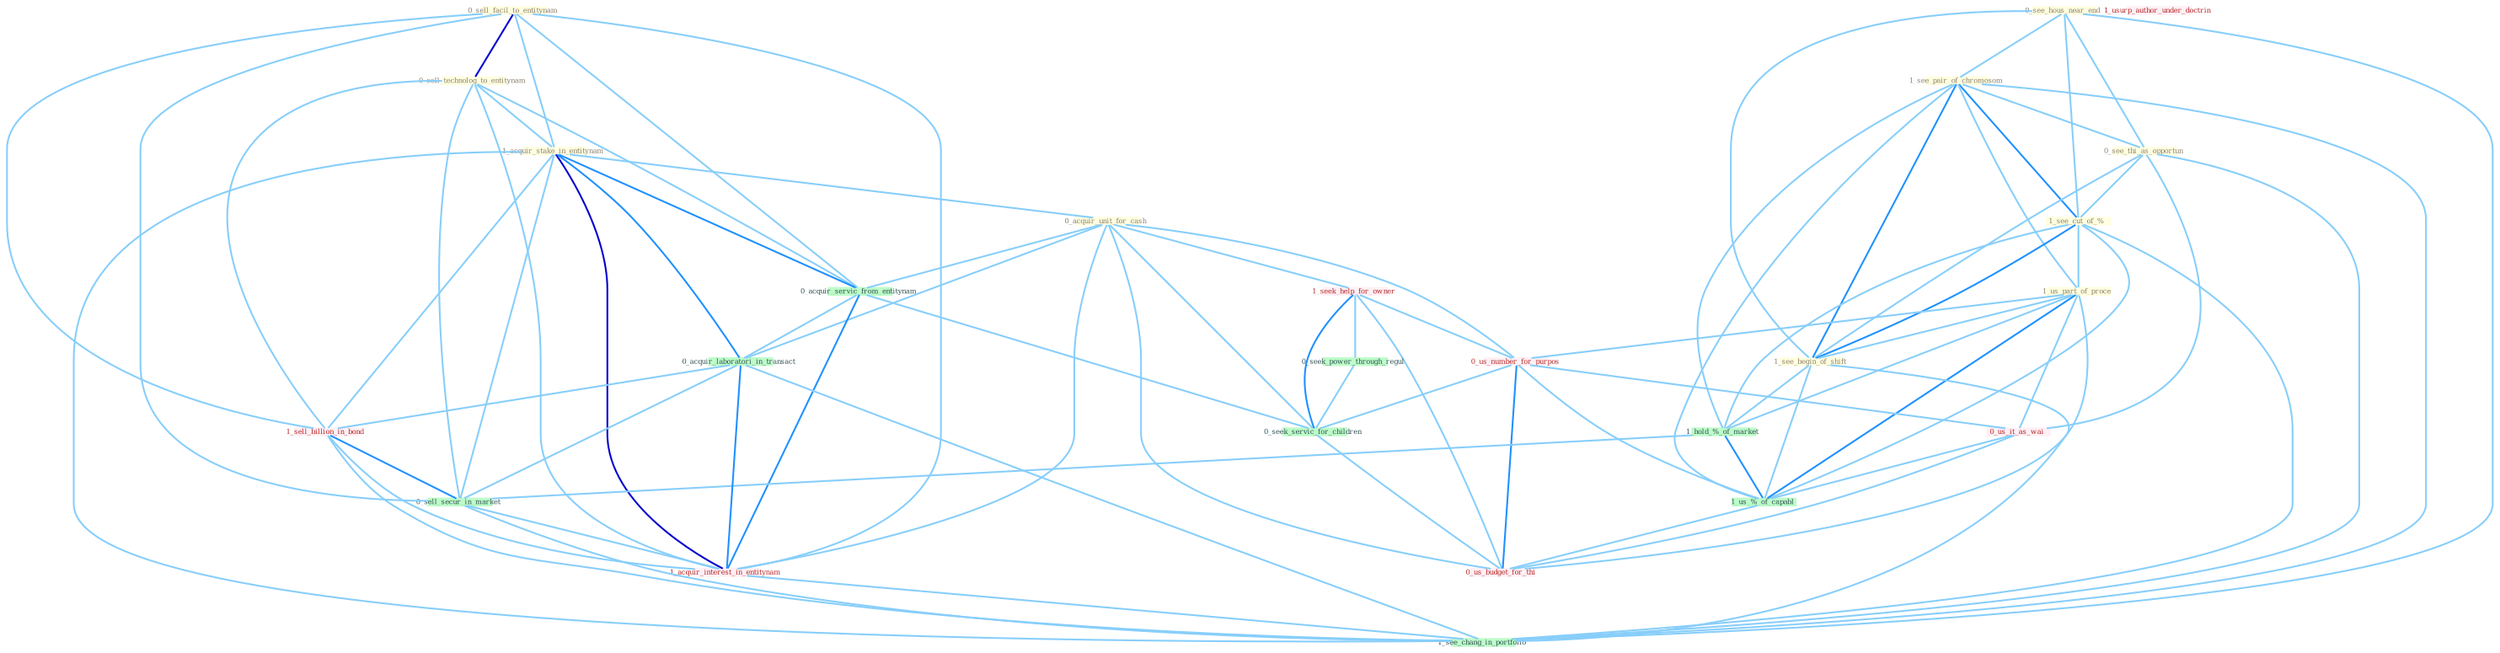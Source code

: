 Graph G{ 
    node
    [shape=polygon,style=filled,width=.5,height=.06,color="#BDFCC9",fixedsize=true,fontsize=4,
    fontcolor="#2f4f4f"];
    {node
    [color="#ffffe0", fontcolor="#8b7d6b"] "0_sell_facil_to_entitynam " "0_see_hous_near_end " "1_see_pair_of_chromosom " "0_see_thi_as_opportun " "1_see_cut_of_% " "0_sell_technolog_to_entitynam " "1_us_part_of_proce " "1_acquir_stake_in_entitynam " "0_acquir_unit_for_cash " "1_see_begin_of_shift "}
{node [color="#fff0f5", fontcolor="#b22222"] "1_seek_help_for_owner " "0_us_number_for_purpos " "1_sell_billion_in_bond " "0_us_it_as_wai " "1_usurp_author_under_doctrin " "1_acquir_interest_in_entitynam " "0_us_budget_for_thi "}
edge [color="#B0E2FF"];

	"0_sell_facil_to_entitynam " -- "0_sell_technolog_to_entitynam " [w="3", color="#0000cd" , len=0.6];
	"0_sell_facil_to_entitynam " -- "1_acquir_stake_in_entitynam " [w="1", color="#87cefa" ];
	"0_sell_facil_to_entitynam " -- "0_acquir_servic_from_entitynam " [w="1", color="#87cefa" ];
	"0_sell_facil_to_entitynam " -- "1_sell_billion_in_bond " [w="1", color="#87cefa" ];
	"0_sell_facil_to_entitynam " -- "0_sell_secur_in_market " [w="1", color="#87cefa" ];
	"0_sell_facil_to_entitynam " -- "1_acquir_interest_in_entitynam " [w="1", color="#87cefa" ];
	"0_see_hous_near_end " -- "1_see_pair_of_chromosom " [w="1", color="#87cefa" ];
	"0_see_hous_near_end " -- "0_see_thi_as_opportun " [w="1", color="#87cefa" ];
	"0_see_hous_near_end " -- "1_see_cut_of_% " [w="1", color="#87cefa" ];
	"0_see_hous_near_end " -- "1_see_begin_of_shift " [w="1", color="#87cefa" ];
	"0_see_hous_near_end " -- "1_see_chang_in_portfolio " [w="1", color="#87cefa" ];
	"1_see_pair_of_chromosom " -- "0_see_thi_as_opportun " [w="1", color="#87cefa" ];
	"1_see_pair_of_chromosom " -- "1_see_cut_of_% " [w="2", color="#1e90ff" , len=0.8];
	"1_see_pair_of_chromosom " -- "1_us_part_of_proce " [w="1", color="#87cefa" ];
	"1_see_pair_of_chromosom " -- "1_see_begin_of_shift " [w="2", color="#1e90ff" , len=0.8];
	"1_see_pair_of_chromosom " -- "1_hold_%_of_market " [w="1", color="#87cefa" ];
	"1_see_pair_of_chromosom " -- "1_us_%_of_capabl " [w="1", color="#87cefa" ];
	"1_see_pair_of_chromosom " -- "1_see_chang_in_portfolio " [w="1", color="#87cefa" ];
	"0_see_thi_as_opportun " -- "1_see_cut_of_% " [w="1", color="#87cefa" ];
	"0_see_thi_as_opportun " -- "1_see_begin_of_shift " [w="1", color="#87cefa" ];
	"0_see_thi_as_opportun " -- "0_us_it_as_wai " [w="1", color="#87cefa" ];
	"0_see_thi_as_opportun " -- "1_see_chang_in_portfolio " [w="1", color="#87cefa" ];
	"1_see_cut_of_% " -- "1_us_part_of_proce " [w="1", color="#87cefa" ];
	"1_see_cut_of_% " -- "1_see_begin_of_shift " [w="2", color="#1e90ff" , len=0.8];
	"1_see_cut_of_% " -- "1_hold_%_of_market " [w="1", color="#87cefa" ];
	"1_see_cut_of_% " -- "1_us_%_of_capabl " [w="1", color="#87cefa" ];
	"1_see_cut_of_% " -- "1_see_chang_in_portfolio " [w="1", color="#87cefa" ];
	"0_sell_technolog_to_entitynam " -- "1_acquir_stake_in_entitynam " [w="1", color="#87cefa" ];
	"0_sell_technolog_to_entitynam " -- "0_acquir_servic_from_entitynam " [w="1", color="#87cefa" ];
	"0_sell_technolog_to_entitynam " -- "1_sell_billion_in_bond " [w="1", color="#87cefa" ];
	"0_sell_technolog_to_entitynam " -- "0_sell_secur_in_market " [w="1", color="#87cefa" ];
	"0_sell_technolog_to_entitynam " -- "1_acquir_interest_in_entitynam " [w="1", color="#87cefa" ];
	"1_us_part_of_proce " -- "1_see_begin_of_shift " [w="1", color="#87cefa" ];
	"1_us_part_of_proce " -- "1_hold_%_of_market " [w="1", color="#87cefa" ];
	"1_us_part_of_proce " -- "0_us_number_for_purpos " [w="1", color="#87cefa" ];
	"1_us_part_of_proce " -- "0_us_it_as_wai " [w="1", color="#87cefa" ];
	"1_us_part_of_proce " -- "1_us_%_of_capabl " [w="2", color="#1e90ff" , len=0.8];
	"1_us_part_of_proce " -- "0_us_budget_for_thi " [w="1", color="#87cefa" ];
	"1_acquir_stake_in_entitynam " -- "0_acquir_unit_for_cash " [w="1", color="#87cefa" ];
	"1_acquir_stake_in_entitynam " -- "0_acquir_servic_from_entitynam " [w="2", color="#1e90ff" , len=0.8];
	"1_acquir_stake_in_entitynam " -- "0_acquir_laboratori_in_transact " [w="2", color="#1e90ff" , len=0.8];
	"1_acquir_stake_in_entitynam " -- "1_sell_billion_in_bond " [w="1", color="#87cefa" ];
	"1_acquir_stake_in_entitynam " -- "0_sell_secur_in_market " [w="1", color="#87cefa" ];
	"1_acquir_stake_in_entitynam " -- "1_acquir_interest_in_entitynam " [w="3", color="#0000cd" , len=0.6];
	"1_acquir_stake_in_entitynam " -- "1_see_chang_in_portfolio " [w="1", color="#87cefa" ];
	"0_acquir_unit_for_cash " -- "1_seek_help_for_owner " [w="1", color="#87cefa" ];
	"0_acquir_unit_for_cash " -- "0_acquir_servic_from_entitynam " [w="1", color="#87cefa" ];
	"0_acquir_unit_for_cash " -- "0_us_number_for_purpos " [w="1", color="#87cefa" ];
	"0_acquir_unit_for_cash " -- "0_acquir_laboratori_in_transact " [w="1", color="#87cefa" ];
	"0_acquir_unit_for_cash " -- "1_acquir_interest_in_entitynam " [w="1", color="#87cefa" ];
	"0_acquir_unit_for_cash " -- "0_seek_servic_for_children " [w="1", color="#87cefa" ];
	"0_acquir_unit_for_cash " -- "0_us_budget_for_thi " [w="1", color="#87cefa" ];
	"1_see_begin_of_shift " -- "1_hold_%_of_market " [w="1", color="#87cefa" ];
	"1_see_begin_of_shift " -- "1_us_%_of_capabl " [w="1", color="#87cefa" ];
	"1_see_begin_of_shift " -- "1_see_chang_in_portfolio " [w="1", color="#87cefa" ];
	"1_seek_help_for_owner " -- "0_seek_power_through_regul " [w="1", color="#87cefa" ];
	"1_seek_help_for_owner " -- "0_us_number_for_purpos " [w="1", color="#87cefa" ];
	"1_seek_help_for_owner " -- "0_seek_servic_for_children " [w="2", color="#1e90ff" , len=0.8];
	"1_seek_help_for_owner " -- "0_us_budget_for_thi " [w="1", color="#87cefa" ];
	"0_acquir_servic_from_entitynam " -- "0_acquir_laboratori_in_transact " [w="1", color="#87cefa" ];
	"0_acquir_servic_from_entitynam " -- "1_acquir_interest_in_entitynam " [w="2", color="#1e90ff" , len=0.8];
	"0_acquir_servic_from_entitynam " -- "0_seek_servic_for_children " [w="1", color="#87cefa" ];
	"1_hold_%_of_market " -- "1_us_%_of_capabl " [w="2", color="#1e90ff" , len=0.8];
	"1_hold_%_of_market " -- "0_sell_secur_in_market " [w="1", color="#87cefa" ];
	"0_seek_power_through_regul " -- "0_seek_servic_for_children " [w="1", color="#87cefa" ];
	"0_us_number_for_purpos " -- "0_us_it_as_wai " [w="1", color="#87cefa" ];
	"0_us_number_for_purpos " -- "1_us_%_of_capabl " [w="1", color="#87cefa" ];
	"0_us_number_for_purpos " -- "0_seek_servic_for_children " [w="1", color="#87cefa" ];
	"0_us_number_for_purpos " -- "0_us_budget_for_thi " [w="2", color="#1e90ff" , len=0.8];
	"0_acquir_laboratori_in_transact " -- "1_sell_billion_in_bond " [w="1", color="#87cefa" ];
	"0_acquir_laboratori_in_transact " -- "0_sell_secur_in_market " [w="1", color="#87cefa" ];
	"0_acquir_laboratori_in_transact " -- "1_acquir_interest_in_entitynam " [w="2", color="#1e90ff" , len=0.8];
	"0_acquir_laboratori_in_transact " -- "1_see_chang_in_portfolio " [w="1", color="#87cefa" ];
	"1_sell_billion_in_bond " -- "0_sell_secur_in_market " [w="2", color="#1e90ff" , len=0.8];
	"1_sell_billion_in_bond " -- "1_acquir_interest_in_entitynam " [w="1", color="#87cefa" ];
	"1_sell_billion_in_bond " -- "1_see_chang_in_portfolio " [w="1", color="#87cefa" ];
	"0_us_it_as_wai " -- "1_us_%_of_capabl " [w="1", color="#87cefa" ];
	"0_us_it_as_wai " -- "0_us_budget_for_thi " [w="1", color="#87cefa" ];
	"1_us_%_of_capabl " -- "0_us_budget_for_thi " [w="1", color="#87cefa" ];
	"0_sell_secur_in_market " -- "1_acquir_interest_in_entitynam " [w="1", color="#87cefa" ];
	"0_sell_secur_in_market " -- "1_see_chang_in_portfolio " [w="1", color="#87cefa" ];
	"1_acquir_interest_in_entitynam " -- "1_see_chang_in_portfolio " [w="1", color="#87cefa" ];
	"0_seek_servic_for_children " -- "0_us_budget_for_thi " [w="1", color="#87cefa" ];
}